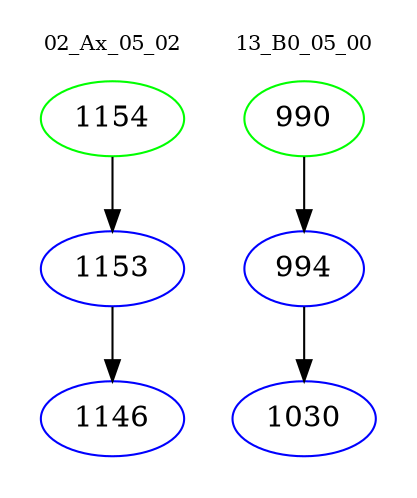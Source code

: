 digraph{
subgraph cluster_0 {
color = white
label = "02_Ax_05_02";
fontsize=10;
T0_1154 [label="1154", color="green"]
T0_1154 -> T0_1153 [color="black"]
T0_1153 [label="1153", color="blue"]
T0_1153 -> T0_1146 [color="black"]
T0_1146 [label="1146", color="blue"]
}
subgraph cluster_1 {
color = white
label = "13_B0_05_00";
fontsize=10;
T1_990 [label="990", color="green"]
T1_990 -> T1_994 [color="black"]
T1_994 [label="994", color="blue"]
T1_994 -> T1_1030 [color="black"]
T1_1030 [label="1030", color="blue"]
}
}
